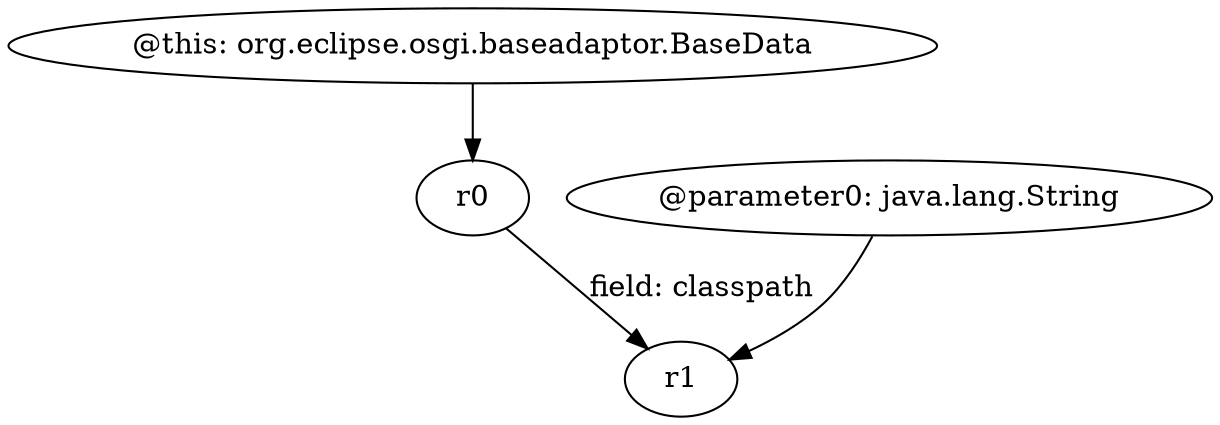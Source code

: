 digraph g {
0[label="@this: org.eclipse.osgi.baseadaptor.BaseData"]
1[label="r0"]
0->1[label=""]
2[label="r1"]
1->2[label="field: classpath"]
3[label="@parameter0: java.lang.String"]
3->2[label=""]
}